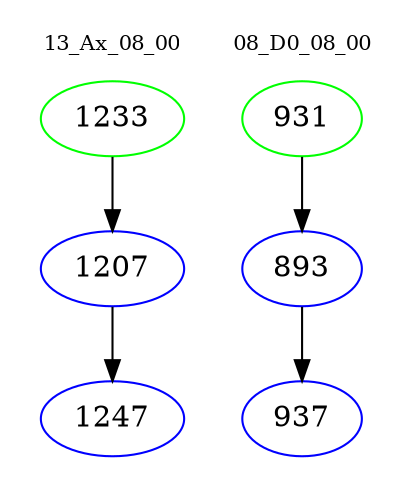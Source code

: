 digraph{
subgraph cluster_0 {
color = white
label = "13_Ax_08_00";
fontsize=10;
T0_1233 [label="1233", color="green"]
T0_1233 -> T0_1207 [color="black"]
T0_1207 [label="1207", color="blue"]
T0_1207 -> T0_1247 [color="black"]
T0_1247 [label="1247", color="blue"]
}
subgraph cluster_1 {
color = white
label = "08_D0_08_00";
fontsize=10;
T1_931 [label="931", color="green"]
T1_931 -> T1_893 [color="black"]
T1_893 [label="893", color="blue"]
T1_893 -> T1_937 [color="black"]
T1_937 [label="937", color="blue"]
}
}

